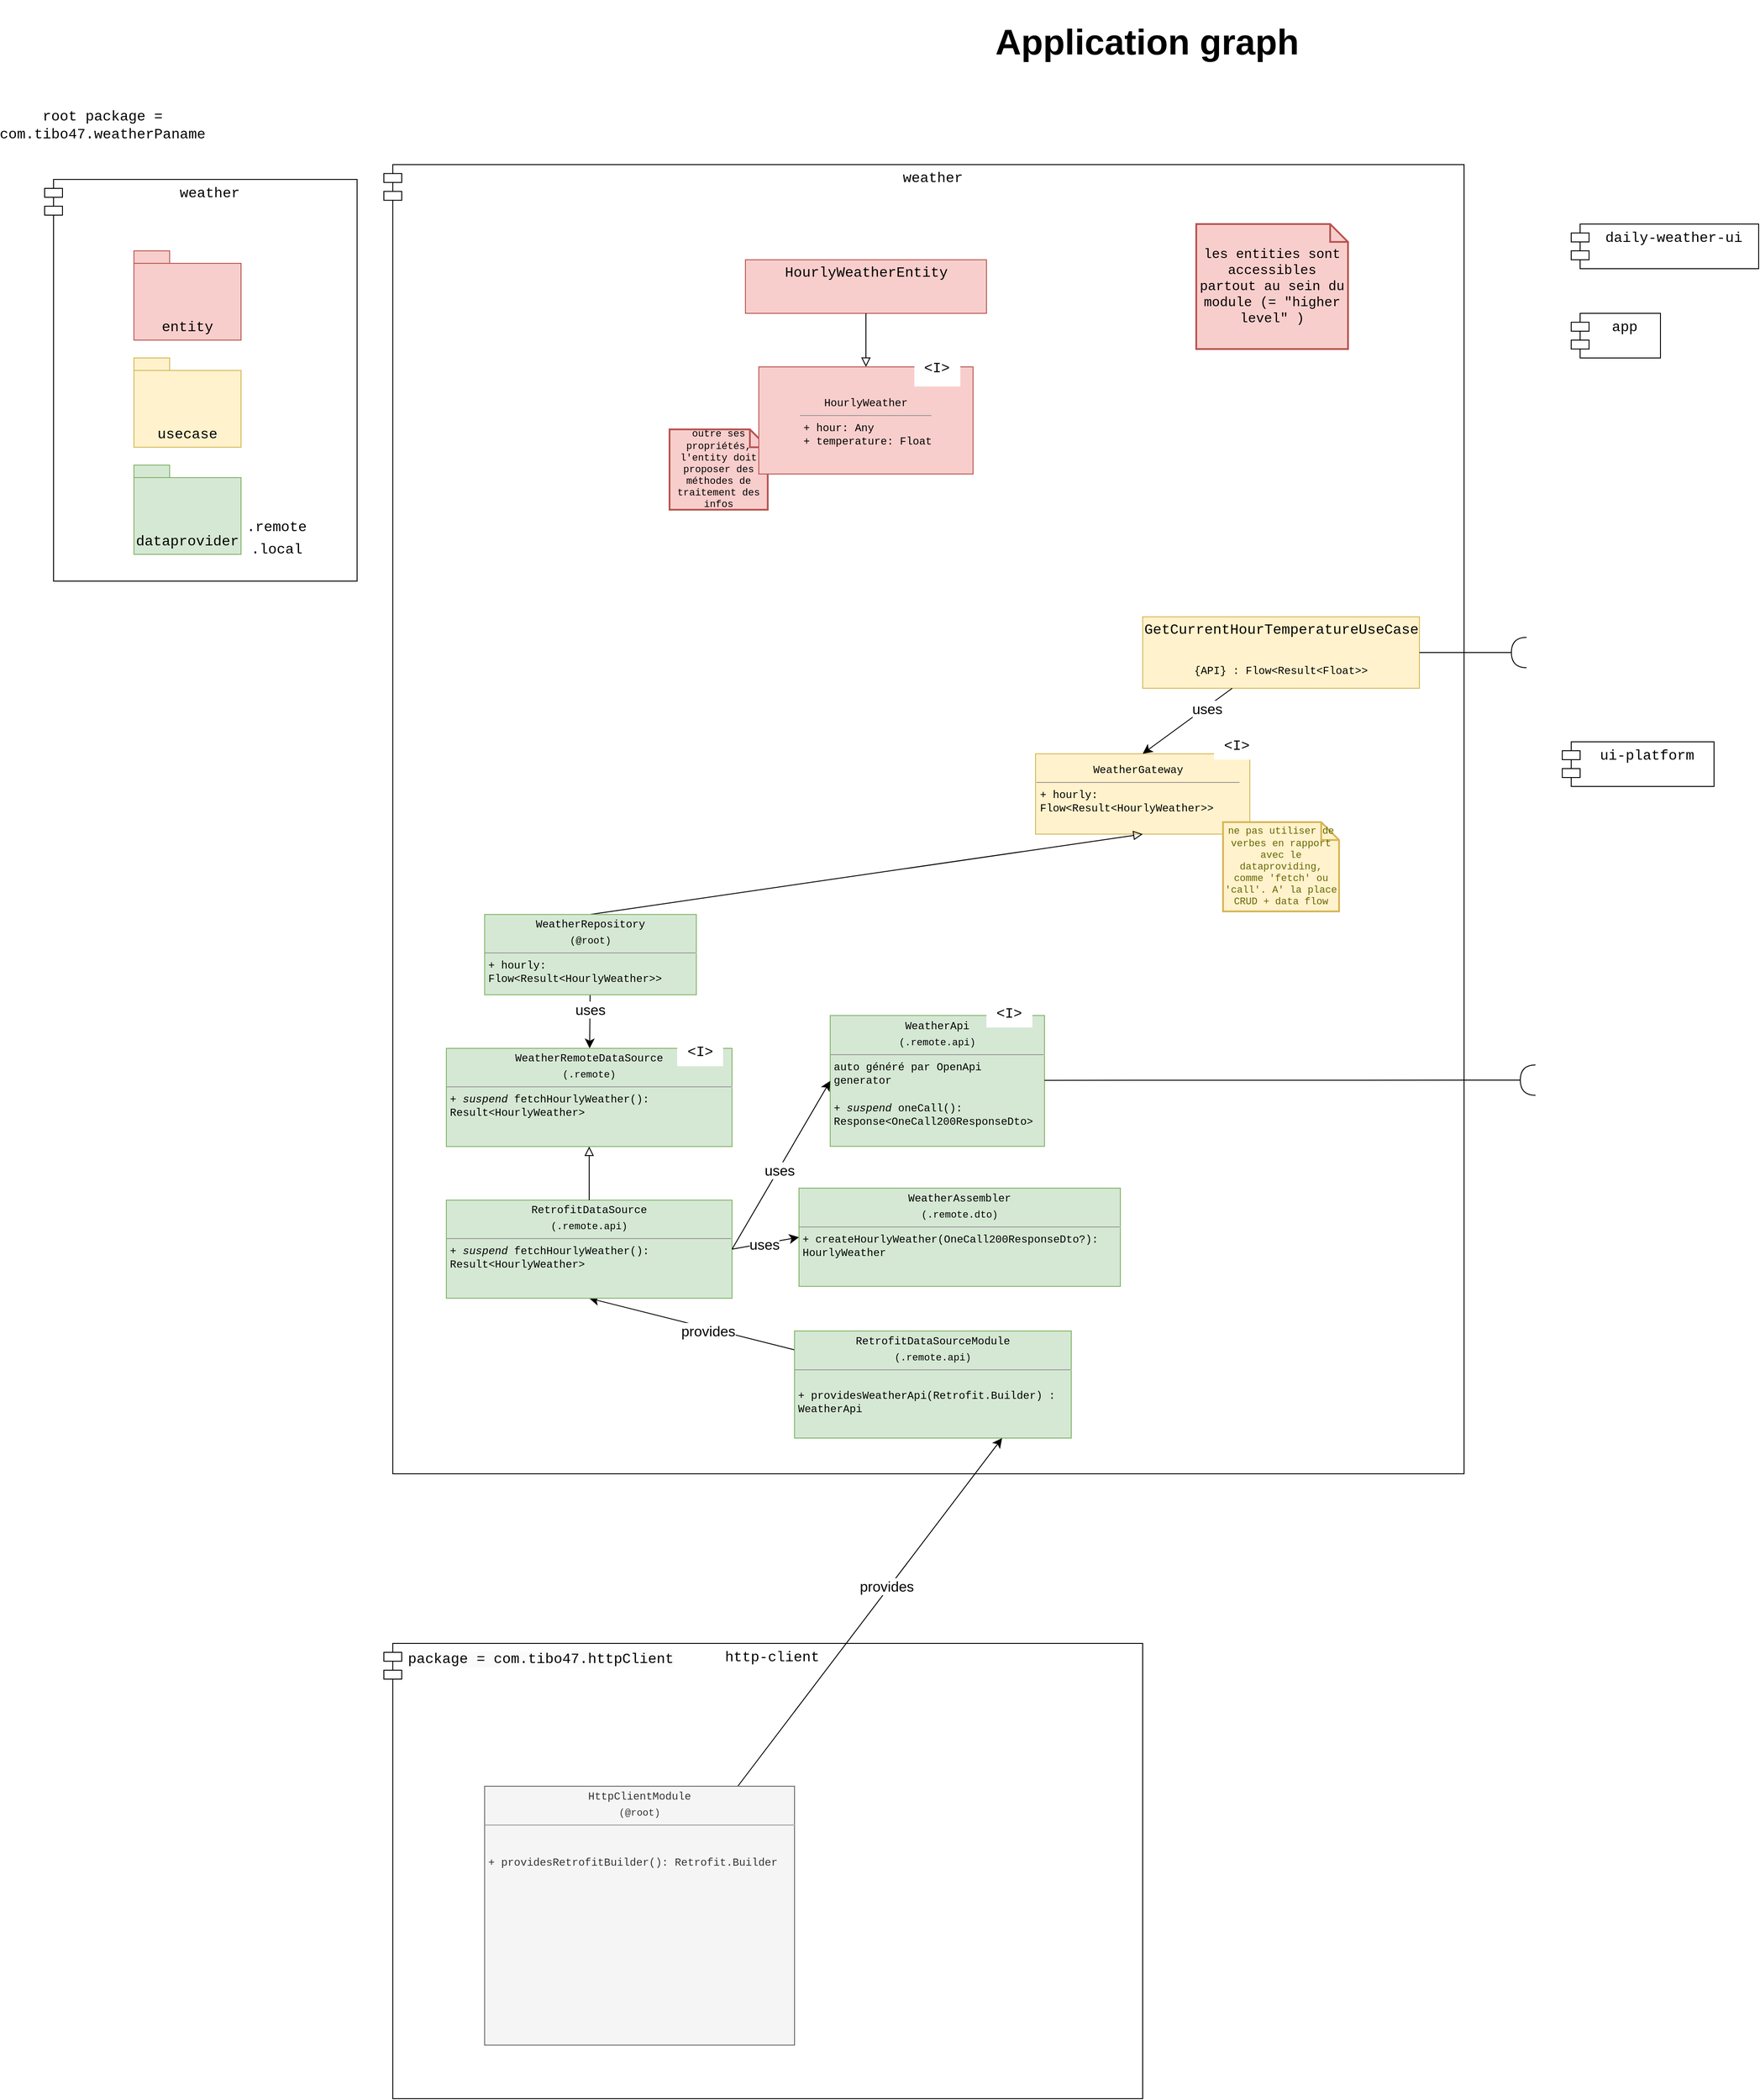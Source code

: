 <mxfile version="23.1.5" type="device">
  <diagram name="Page-1" id="wv4Ve9XhU9uI4jX8m3nt">
    <mxGraphModel dx="3816" dy="3769" grid="1" gridSize="10" guides="1" tooltips="1" connect="1" arrows="1" fold="1" page="1" pageScale="1" pageWidth="827" pageHeight="1169" math="0" shadow="0">
      <root>
        <mxCell id="0" />
        <mxCell id="1" parent="0" />
        <mxCell id="ZxqrqJX_Cj1t-atZ2je_-12" value="root package = com.tibo47.weatherPaname" style="text;strokeColor=none;fillColor=none;html=1;align=center;verticalAlign=middle;whiteSpace=wrap;rounded=0;fontSize=16;fontFamily=Courier New;" parent="1" vertex="1">
          <mxGeometry x="10" y="5" width="210" height="30" as="geometry" />
        </mxCell>
        <mxCell id="hMdCMSUUUF6F1jB6uKyC-11" value="weather" style="shape=module;align=left;spacingLeft=20;align=center;verticalAlign=top;whiteSpace=wrap;html=1;fontSize=16;fontFamily=Courier New;" parent="1" vertex="1">
          <mxGeometry x="50" y="80" width="350" height="450" as="geometry" />
        </mxCell>
        <mxCell id="hMdCMSUUUF6F1jB6uKyC-23" value="weather" style="shape=module;align=left;spacingLeft=20;align=center;verticalAlign=top;whiteSpace=wrap;html=1;fontSize=16;fontFamily=Courier New;" parent="1" vertex="1">
          <mxGeometry x="430" y="63.4" width="1210" height="1466.6" as="geometry" />
        </mxCell>
        <mxCell id="hMdCMSUUUF6F1jB6uKyC-36" value="" style="group;fillColor=#fff2cc;strokeColor=#d6b656;" parent="1" vertex="1" connectable="0">
          <mxGeometry x="1280" y="570" width="310" height="80" as="geometry" />
        </mxCell>
        <mxCell id="hMdCMSUUUF6F1jB6uKyC-37" value="&lt;pre&gt;&lt;span style=&quot;font-size: 12px; font-family: &amp;quot;Courier New&amp;quot;; background-color: initial; white-space: normal;&quot;&gt;&lt;br&gt;&lt;/span&gt;&lt;/pre&gt;&lt;pre&gt;&lt;span style=&quot;font-size: 12px; font-family: &amp;quot;Courier New&amp;quot;; background-color: initial; white-space: normal;&quot;&gt;{API} : Flow&amp;lt;Result&amp;lt;Float&amp;gt;&amp;gt;&lt;/span&gt;&lt;br&gt;&lt;/pre&gt;" style="rounded=0;whiteSpace=wrap;html=1;fontSize=16;fillColor=#fff2cc;strokeColor=#d6b656;" parent="hMdCMSUUUF6F1jB6uKyC-36" vertex="1">
          <mxGeometry width="310" height="80" as="geometry" />
        </mxCell>
        <mxCell id="hMdCMSUUUF6F1jB6uKyC-38" value="GetCurrentHourTemperatureUseCase" style="text;html=1;strokeColor=none;fillColor=none;align=center;verticalAlign=middle;whiteSpace=wrap;rounded=0;fontSize=16;fontFamily=Courier New;" parent="hMdCMSUUUF6F1jB6uKyC-36" vertex="1">
          <mxGeometry x="77.5" width="155.0" height="30" as="geometry" />
        </mxCell>
        <mxCell id="hMdCMSUUUF6F1jB6uKyC-42" value="" style="group" parent="1" vertex="1" connectable="0">
          <mxGeometry x="835" y="170" width="270" height="60" as="geometry" />
        </mxCell>
        <mxCell id="hMdCMSUUUF6F1jB6uKyC-40" value="" style="rounded=0;whiteSpace=wrap;html=1;fontSize=16;fillColor=#f8cecc;strokeColor=#b85450;" parent="hMdCMSUUUF6F1jB6uKyC-42" vertex="1">
          <mxGeometry width="270" height="60" as="geometry" />
        </mxCell>
        <mxCell id="hMdCMSUUUF6F1jB6uKyC-41" value="HourlyWeatherEntity" style="text;html=1;strokeColor=none;fillColor=none;align=center;verticalAlign=middle;whiteSpace=wrap;rounded=0;fontSize=16;fontFamily=Courier New;" parent="hMdCMSUUUF6F1jB6uKyC-42" vertex="1">
          <mxGeometry x="67.5" width="135" height="30" as="geometry" />
        </mxCell>
        <mxCell id="hMdCMSUUUF6F1jB6uKyC-50" value="" style="group" parent="1" vertex="1" connectable="0">
          <mxGeometry x="150" y="400" width="120" height="100" as="geometry" />
        </mxCell>
        <mxCell id="hMdCMSUUUF6F1jB6uKyC-19" value="" style="shape=folder;fontStyle=1;spacingTop=10;tabWidth=40;tabHeight=14;tabPosition=left;html=1;whiteSpace=wrap;fontSize=16;fillColor=#d5e8d4;strokeColor=#82b366;" parent="hMdCMSUUUF6F1jB6uKyC-50" vertex="1">
          <mxGeometry width="120" height="100" as="geometry" />
        </mxCell>
        <mxCell id="hMdCMSUUUF6F1jB6uKyC-20" value="&lt;font face=&quot;Courier New&quot;&gt;dataprovider&lt;/font&gt;" style="text;html=1;strokeColor=none;fillColor=none;align=center;verticalAlign=middle;whiteSpace=wrap;rounded=0;fontSize=16;" parent="hMdCMSUUUF6F1jB6uKyC-50" vertex="1">
          <mxGeometry x="30" y="70" width="60" height="30" as="geometry" />
        </mxCell>
        <mxCell id="hMdCMSUUUF6F1jB6uKyC-51" value="" style="group" parent="1" vertex="1" connectable="0">
          <mxGeometry x="150" y="280" width="120" height="100" as="geometry" />
        </mxCell>
        <mxCell id="hMdCMSUUUF6F1jB6uKyC-12" value="" style="shape=folder;fontStyle=1;spacingTop=10;tabWidth=40;tabHeight=14;tabPosition=left;html=1;whiteSpace=wrap;fontSize=16;fillColor=#fff2cc;strokeColor=#d6b656;" parent="hMdCMSUUUF6F1jB6uKyC-51" vertex="1">
          <mxGeometry width="120" height="100" as="geometry" />
        </mxCell>
        <mxCell id="hMdCMSUUUF6F1jB6uKyC-13" value="&lt;font face=&quot;Courier New&quot;&gt;usecase&lt;/font&gt;" style="text;html=1;strokeColor=none;fillColor=none;align=center;verticalAlign=middle;whiteSpace=wrap;rounded=0;fontSize=16;" parent="hMdCMSUUUF6F1jB6uKyC-51" vertex="1">
          <mxGeometry x="30" y="70" width="60" height="30" as="geometry" />
        </mxCell>
        <mxCell id="hMdCMSUUUF6F1jB6uKyC-52" value="" style="group" parent="1" vertex="1" connectable="0">
          <mxGeometry x="150" y="160" width="120" height="100" as="geometry" />
        </mxCell>
        <mxCell id="hMdCMSUUUF6F1jB6uKyC-17" value="" style="shape=folder;fontStyle=1;spacingTop=10;tabWidth=40;tabHeight=14;tabPosition=left;html=1;whiteSpace=wrap;fontSize=16;fillColor=#f8cecc;strokeColor=#b85450;" parent="hMdCMSUUUF6F1jB6uKyC-52" vertex="1">
          <mxGeometry width="120" height="100" as="geometry" />
        </mxCell>
        <mxCell id="hMdCMSUUUF6F1jB6uKyC-18" value="&lt;font face=&quot;Courier New&quot;&gt;entity&lt;br&gt;&lt;/font&gt;" style="text;html=1;strokeColor=none;fillColor=none;align=center;verticalAlign=middle;whiteSpace=wrap;rounded=0;fontSize=16;" parent="hMdCMSUUUF6F1jB6uKyC-52" vertex="1">
          <mxGeometry x="30" y="70" width="60" height="30" as="geometry" />
        </mxCell>
        <mxCell id="hMdCMSUUUF6F1jB6uKyC-53" value="" style="edgeStyle=none;curved=1;rounded=0;orthogonalLoop=1;jettySize=auto;html=1;fontSize=12;startSize=8;endSize=8;endArrow=block;endFill=0;entryX=0.5;entryY=0;entryDx=0;entryDy=0;" parent="1" source="hMdCMSUUUF6F1jB6uKyC-40" target="R9Sax285LrgI6wB76GsC-14" edge="1">
          <mxGeometry relative="1" as="geometry">
            <mxPoint x="974.091" y="310" as="targetPoint" />
          </mxGeometry>
        </mxCell>
        <mxCell id="MzsrqZj2Vyv2zfBKMK9l-8" value=".local" style="text;html=1;strokeColor=none;fillColor=none;align=center;verticalAlign=middle;whiteSpace=wrap;rounded=0;fontSize=16;fontFamily=Courier New;" parent="1" vertex="1">
          <mxGeometry x="280" y="480" width="60" height="30" as="geometry" />
        </mxCell>
        <mxCell id="MzsrqZj2Vyv2zfBKMK9l-9" value=".remote" style="text;html=1;strokeColor=none;fillColor=none;align=center;verticalAlign=middle;whiteSpace=wrap;rounded=0;fontSize=16;fontFamily=Courier New;" parent="1" vertex="1">
          <mxGeometry x="280" y="450" width="60" height="40" as="geometry" />
        </mxCell>
        <mxCell id="MzsrqZj2Vyv2zfBKMK9l-13" value="" style="group;fontSize=16;" parent="1" vertex="1" connectable="0">
          <mxGeometry x="1160" y="723.4" width="240" height="90" as="geometry" />
        </mxCell>
        <mxCell id="MzsrqZj2Vyv2zfBKMK9l-14" value="" style="rounded=0;whiteSpace=wrap;html=1;fontSize=16;fillColor=#fff2cc;strokeColor=#d6b656;" parent="MzsrqZj2Vyv2zfBKMK9l-13" vertex="1">
          <mxGeometry width="240" height="90" as="geometry" />
        </mxCell>
        <mxCell id="MzsrqZj2Vyv2zfBKMK9l-15" value="&lt;p style=&quot;border-color: var(--border-color); font-family: Helvetica; font-size: 12px; margin: 4px 0px 0px;&quot;&gt;&lt;font style=&quot;border-color: var(--border-color);&quot; face=&quot;Courier New&quot;&gt;WeatherGateway&lt;/font&gt;&lt;/p&gt;&lt;hr style=&quot;border-color: var(--border-color); font-family: Helvetica; text-align: left; font-size: 11px;&quot; size=&quot;1&quot;&gt;&lt;p style=&quot;border-color: var(--border-color); font-family: Helvetica; font-size: 12px; text-align: left; margin: 0px 0px 0px 4px;&quot;&gt;&lt;/p&gt;&lt;p style=&quot;border-color: var(--border-color); font-family: Helvetica; font-size: 12px; text-align: left; margin: 0px 0px 0px 4px;&quot;&gt;&lt;font style=&quot;border-color: var(--border-color);&quot; face=&quot;Courier New&quot;&gt;+ hourly: Flow&amp;lt;Result&amp;lt;HourlyWeather&amp;gt;&amp;gt;&lt;/font&gt;&lt;/p&gt;" style="text;html=1;strokeColor=none;fillColor=none;align=center;verticalAlign=middle;whiteSpace=wrap;rounded=0;fontSize=16;fontFamily=Courier New;" parent="MzsrqZj2Vyv2zfBKMK9l-13" vertex="1">
          <mxGeometry y="15" width="230" height="45" as="geometry" />
        </mxCell>
        <mxCell id="MzsrqZj2Vyv2zfBKMK9l-18" value="" style="edgeStyle=none;curved=1;rounded=0;orthogonalLoop=1;jettySize=auto;html=1;fontSize=12;startSize=8;endSize=8;entryX=0.5;entryY=0;entryDx=0;entryDy=0;" parent="1" source="hMdCMSUUUF6F1jB6uKyC-37" target="MzsrqZj2Vyv2zfBKMK9l-14" edge="1">
          <mxGeometry relative="1" as="geometry" />
        </mxCell>
        <mxCell id="MzsrqZj2Vyv2zfBKMK9l-19" value="uses" style="edgeLabel;html=1;align=center;verticalAlign=middle;resizable=0;points=[];fontSize=16;" parent="MzsrqZj2Vyv2zfBKMK9l-18" vertex="1" connectable="0">
          <mxGeometry x="-0.416" y="1" relative="1" as="geometry">
            <mxPoint as="offset" />
          </mxGeometry>
        </mxCell>
        <mxCell id="MzsrqZj2Vyv2zfBKMK9l-21" value="" style="edgeStyle=none;curved=1;rounded=0;orthogonalLoop=1;jettySize=auto;html=1;fontSize=12;startSize=8;endSize=8;entryX=0.5;entryY=1;entryDx=0;entryDy=0;endArrow=block;endFill=0;exitX=0.5;exitY=0;exitDx=0;exitDy=0;" parent="1" source="MzsrqZj2Vyv2zfBKMK9l-23" target="MzsrqZj2Vyv2zfBKMK9l-14" edge="1">
          <mxGeometry relative="1" as="geometry">
            <mxPoint x="815" y="641.632" as="sourcePoint" />
            <mxPoint x="850.0" y="503.4" as="targetPoint" />
          </mxGeometry>
        </mxCell>
        <mxCell id="m-WLtfDjDTpF_uiA7z5S-4" value="" style="edgeStyle=none;curved=1;rounded=0;orthogonalLoop=1;jettySize=auto;html=1;fontSize=12;startSize=8;endSize=8;" parent="1" source="MzsrqZj2Vyv2zfBKMK9l-23" target="m-WLtfDjDTpF_uiA7z5S-3" edge="1">
          <mxGeometry relative="1" as="geometry" />
        </mxCell>
        <mxCell id="m-WLtfDjDTpF_uiA7z5S-5" value="uses" style="edgeLabel;html=1;align=center;verticalAlign=middle;resizable=0;points=[];fontSize=16;" parent="m-WLtfDjDTpF_uiA7z5S-4" vertex="1" connectable="0">
          <mxGeometry x="-0.45" relative="1" as="geometry">
            <mxPoint as="offset" />
          </mxGeometry>
        </mxCell>
        <mxCell id="MzsrqZj2Vyv2zfBKMK9l-23" value="&lt;p style=&quot;margin:0px;margin-top:4px;text-align:center;&quot;&gt;&lt;font face=&quot;Courier New&quot;&gt;WeatherRepository&lt;br&gt;&lt;/font&gt;&lt;/p&gt;&lt;p style=&quot;margin: 4px 0px 0px; text-align: center; font-size: 11px;&quot;&gt;&lt;font face=&quot;Courier New&quot; style=&quot;font-size: 11px;&quot;&gt;(@root)&lt;/font&gt;&lt;/p&gt;&lt;hr size=&quot;1&quot; style=&quot;font-size: 11px;&quot;&gt;&lt;p style=&quot;margin:0px;margin-left:4px;&quot;&gt;&lt;/p&gt;&lt;p style=&quot;margin:0px;margin-left:4px;&quot;&gt;&lt;font face=&quot;Courier New&quot;&gt;+ hourly: Flow&amp;lt;Result&amp;lt;HourlyWeather&amp;gt;&amp;gt;&lt;/font&gt;&lt;/p&gt;" style="verticalAlign=top;align=left;overflow=fill;fontSize=12;fontFamily=Helvetica;html=1;whiteSpace=wrap;fillColor=#d5e8d4;strokeColor=#82b366;" parent="1" vertex="1">
          <mxGeometry x="542.86" y="903.4" width="237.14" height="90" as="geometry" />
        </mxCell>
        <mxCell id="MzsrqZj2Vyv2zfBKMK9l-28" value="outre ses propriétés, l&#39;entity doit proposer des méthodes de traitement des infos" style="shape=note;strokeWidth=2;fontSize=11;size=20;whiteSpace=wrap;html=1;fillColor=#f8cecc;strokeColor=#b85450;fontFamily=Courier New;" parent="1" vertex="1">
          <mxGeometry x="750" y="360" width="110" height="90" as="geometry" />
        </mxCell>
        <mxCell id="G27tqEyoBf-AfbN_Fk1x-1" value="ne pas utiliser de verbes en rapport avec le dataproviding, comme &#39;fetch&#39; ou &#39;call&#39;. A&#39; la place CRUD + data flow" style="shape=note;strokeWidth=2;fontSize=11;size=20;whiteSpace=wrap;html=1;fillColor=#fff2cc;strokeColor=#d6b656;fontColor=#666600;fontFamily=Courier New;" parent="1" vertex="1">
          <mxGeometry x="1370" y="800" width="130" height="100" as="geometry" />
        </mxCell>
        <mxCell id="9uqEFR3WwEUxAwHJzLDd-1" value="app" style="shape=module;align=left;spacingLeft=20;align=center;verticalAlign=top;whiteSpace=wrap;html=1;fontSize=16;fontFamily=Courier New;" parent="1" vertex="1">
          <mxGeometry x="1760" y="230" width="100" height="50" as="geometry" />
        </mxCell>
        <mxCell id="9uqEFR3WwEUxAwHJzLDd-2" value="daily-weather-ui" style="shape=module;align=left;spacingLeft=20;align=center;verticalAlign=top;whiteSpace=wrap;html=1;fontSize=16;fontFamily=Courier New;" parent="1" vertex="1">
          <mxGeometry x="1760" y="130" width="210" height="50" as="geometry" />
        </mxCell>
        <mxCell id="9uqEFR3WwEUxAwHJzLDd-3" value="ui-platform" style="shape=module;align=left;spacingLeft=20;align=center;verticalAlign=top;whiteSpace=wrap;html=1;fontSize=16;fontFamily=Courier New;" parent="1" vertex="1">
          <mxGeometry x="1750" y="710" width="170" height="50" as="geometry" />
        </mxCell>
        <mxCell id="R9Sax285LrgI6wB76GsC-24" style="edgeStyle=none;curved=1;rounded=0;orthogonalLoop=1;jettySize=auto;html=1;exitX=1;exitY=0.5;exitDx=0;exitDy=0;fontSize=12;startSize=8;endSize=8;entryX=0;entryY=0.5;entryDx=0;entryDy=0;" parent="1" source="c7AoepRtp2JlIjNg5JvS-3" target="R9Sax285LrgI6wB76GsC-22" edge="1">
          <mxGeometry relative="1" as="geometry">
            <mxPoint x="835" y="1177.5" as="sourcePoint" />
          </mxGeometry>
        </mxCell>
        <mxCell id="R9Sax285LrgI6wB76GsC-26" value="uses" style="edgeLabel;html=1;align=center;verticalAlign=middle;resizable=0;points=[];fontSize=16;" parent="R9Sax285LrgI6wB76GsC-24" vertex="1" connectable="0">
          <mxGeometry x="-0.05" y="-1" relative="1" as="geometry">
            <mxPoint as="offset" />
          </mxGeometry>
        </mxCell>
        <mxCell id="m-WLtfDjDTpF_uiA7z5S-3" value="&lt;p style=&quot;margin:0px;margin-top:4px;text-align:center;&quot;&gt;&lt;font face=&quot;Courier New&quot;&gt;WeatherRemoteDataSource&lt;br&gt;&lt;/font&gt;&lt;/p&gt;&lt;p style=&quot;margin: 4px 0px 0px; text-align: center; font-size: 11px;&quot;&gt;&lt;font face=&quot;Courier New&quot; style=&quot;font-size: 11px;&quot;&gt;(.remote)&lt;/font&gt;&lt;/p&gt;&lt;hr size=&quot;1&quot; style=&quot;font-size: 11px;&quot;&gt;&lt;p style=&quot;margin:0px;margin-left:4px;&quot;&gt;&lt;/p&gt;&lt;p style=&quot;margin:0px;margin-left:4px;&quot;&gt;&lt;font face=&quot;Courier New&quot;&gt;+ &lt;i&gt;suspend&lt;/i&gt; fetchHourlyWeather(): Result&amp;lt;HourlyWeather&amp;gt;&lt;/font&gt;&lt;/p&gt;" style="verticalAlign=top;align=left;overflow=fill;fontSize=12;fontFamily=Helvetica;html=1;whiteSpace=wrap;fillColor=#d5e8d4;strokeColor=#82b366;" parent="1" vertex="1">
          <mxGeometry x="500" y="1053.4" width="320" height="110" as="geometry" />
        </mxCell>
        <mxCell id="Qd4zdGmGENgGfocE7Ap7-1" value="" style="edgeStyle=none;curved=1;rounded=0;orthogonalLoop=1;jettySize=auto;html=1;fontSize=12;startSize=8;endSize=8;entryX=0.5;entryY=1;entryDx=0;entryDy=0;" parent="1" source="m-WLtfDjDTpF_uiA7z5S-6" target="c7AoepRtp2JlIjNg5JvS-3" edge="1">
          <mxGeometry relative="1" as="geometry" />
        </mxCell>
        <mxCell id="Qd4zdGmGENgGfocE7Ap7-2" value="provides" style="edgeLabel;html=1;align=center;verticalAlign=middle;resizable=0;points=[];fontSize=16;" parent="Qd4zdGmGENgGfocE7Ap7-1" vertex="1" connectable="0">
          <mxGeometry x="-0.156" y="3" relative="1" as="geometry">
            <mxPoint as="offset" />
          </mxGeometry>
        </mxCell>
        <mxCell id="m-WLtfDjDTpF_uiA7z5S-6" value="&lt;p style=&quot;margin:0px;margin-top:4px;text-align:center;&quot;&gt;&lt;font face=&quot;Courier New&quot;&gt;RetrofitDataSourceModule&lt;br&gt;&lt;/font&gt;&lt;/p&gt;&lt;p style=&quot;margin: 4px 0px 0px; text-align: center; font-size: 11px;&quot;&gt;&lt;font face=&quot;Courier New&quot; style=&quot;font-size: 11px;&quot;&gt;(.remote.api)&lt;/font&gt;&lt;/p&gt;&lt;hr size=&quot;1&quot; style=&quot;font-size: 11px;&quot;&gt;&lt;p style=&quot;margin:0px;margin-left:4px;&quot;&gt;&lt;/p&gt;&lt;p style=&quot;margin:0px;margin-left:4px;&quot;&gt;&lt;font face=&quot;Courier New&quot;&gt;&lt;br&gt;&lt;/font&gt;&lt;/p&gt;&lt;p style=&quot;margin:0px;margin-left:4px;&quot;&gt;&lt;font face=&quot;Courier New&quot;&gt;+ providesWeatherApi(Retrofit.Builder) : WeatherApi&lt;/font&gt;&lt;/p&gt;&lt;p style=&quot;margin:0px;margin-left:4px;&quot;&gt;&lt;font face=&quot;Courier New&quot;&gt;&lt;br&gt;&lt;/font&gt;&lt;/p&gt;&lt;p style=&quot;margin:0px;margin-left:4px;&quot;&gt;&lt;font face=&quot;Courier New&quot;&gt;&lt;br&gt;&lt;/font&gt;&lt;/p&gt;" style="verticalAlign=top;align=left;overflow=fill;fontSize=12;fontFamily=Helvetica;html=1;whiteSpace=wrap;fillColor=#d5e8d4;strokeColor=#82b366;" parent="1" vertex="1">
          <mxGeometry x="890" y="1370" width="310" height="120" as="geometry" />
        </mxCell>
        <mxCell id="m-WLtfDjDTpF_uiA7z5S-7" style="edgeStyle=none;curved=1;rounded=0;orthogonalLoop=1;jettySize=auto;html=1;exitX=0.5;exitY=1;exitDx=0;exitDy=0;fontSize=12;startSize=8;endSize=8;" parent="1" source="m-WLtfDjDTpF_uiA7z5S-6" target="m-WLtfDjDTpF_uiA7z5S-6" edge="1">
          <mxGeometry relative="1" as="geometry" />
        </mxCell>
        <mxCell id="m-WLtfDjDTpF_uiA7z5S-8" value="&lt;p style=&quot;margin:0px;margin-top:4px;text-align:center;&quot;&gt;&lt;font face=&quot;Courier New&quot;&gt;WeatherApi&lt;br&gt;&lt;/font&gt;&lt;/p&gt;&lt;p style=&quot;margin: 4px 0px 0px; text-align: center; font-size: 11px;&quot;&gt;&lt;font face=&quot;Courier New&quot; style=&quot;font-size: 11px;&quot;&gt;(.remote.api)&lt;/font&gt;&lt;/p&gt;&lt;hr size=&quot;1&quot; style=&quot;font-size: 11px;&quot;&gt;&lt;p style=&quot;margin:0px;margin-left:4px;&quot;&gt;&lt;/p&gt;&lt;p style=&quot;margin:0px;margin-left:4px;&quot;&gt;&lt;font face=&quot;Courier New&quot;&gt;auto généré par OpenApi generator&lt;/font&gt;&lt;/p&gt;&lt;p style=&quot;margin:0px;margin-left:4px;&quot;&gt;&lt;font face=&quot;Courier New&quot;&gt;&lt;br&gt;&lt;/font&gt;&lt;/p&gt;&lt;p style=&quot;margin:0px;margin-left:4px;&quot;&gt;&lt;font face=&quot;Courier New&quot;&gt;+&amp;nbsp;&lt;i style=&quot;border-color: var(--border-color);&quot;&gt;suspend&lt;/i&gt;&amp;nbsp;oneCall(): Response&amp;lt;OneCall200ResponseDto&amp;gt;&lt;/font&gt;&lt;font face=&quot;Courier New&quot;&gt;&lt;br&gt;&lt;/font&gt;&lt;/p&gt;" style="verticalAlign=top;align=left;overflow=fill;fontSize=12;fontFamily=Helvetica;html=1;whiteSpace=wrap;fillColor=#d5e8d4;strokeColor=#82b366;" parent="1" vertex="1">
          <mxGeometry x="930" y="1016.6" width="240" height="146.6" as="geometry" />
        </mxCell>
        <mxCell id="R9Sax285LrgI6wB76GsC-12" value="" style="group;fontSize=16;fillColor=#f8cecc;strokeColor=#b85450;" parent="1" vertex="1" connectable="0">
          <mxGeometry x="850" y="290" width="240" height="120" as="geometry" />
        </mxCell>
        <mxCell id="R9Sax285LrgI6wB76GsC-13" value="" style="rounded=0;whiteSpace=wrap;html=1;fontSize=16;fillColor=#f8cecc;strokeColor=#b85450;" parent="R9Sax285LrgI6wB76GsC-12" vertex="1">
          <mxGeometry width="240" height="120" as="geometry" />
        </mxCell>
        <mxCell id="R9Sax285LrgI6wB76GsC-14" value="&lt;p style=&quot;border-color: var(--border-color); font-family: Helvetica; font-size: 12px; margin: 4px 0px 0px;&quot;&gt;&lt;font style=&quot;border-color: var(--border-color);&quot; face=&quot;Courier New&quot;&gt;HourlyWeather&lt;/font&gt;&lt;/p&gt;&lt;hr style=&quot;border-color: var(--border-color); font-family: Helvetica; text-align: left; font-size: 11px;&quot; size=&quot;1&quot;&gt;&lt;p style=&quot;border-color: var(--border-color); font-family: Helvetica; font-size: 12px; text-align: left; margin: 0px 0px 0px 4px;&quot;&gt;&lt;/p&gt;&lt;p style=&quot;border-color: var(--border-color); font-family: Helvetica; font-size: 12px; text-align: left; margin: 0px 0px 0px 4px;&quot;&gt;&lt;font style=&quot;border-color: var(--border-color);&quot; face=&quot;Courier New&quot;&gt;+ hour: Any&lt;/font&gt;&lt;/p&gt;&lt;p style=&quot;border-color: var(--border-color); font-family: Helvetica; font-size: 12px; text-align: left; margin: 0px 0px 0px 4px;&quot;&gt;&lt;font style=&quot;border-color: var(--border-color);&quot; face=&quot;Courier New&quot;&gt;+ temperature: Float&lt;/font&gt;&lt;/p&gt;" style="text;html=1;strokeColor=none;fillColor=none;align=center;verticalAlign=middle;whiteSpace=wrap;rounded=0;fontSize=16;fontFamily=Courier New;" parent="R9Sax285LrgI6wB76GsC-12" vertex="1">
          <mxGeometry width="240" height="120" as="geometry" />
        </mxCell>
        <mxCell id="R9Sax285LrgI6wB76GsC-15" value="&amp;lt;I&amp;gt;" style="text;html=1;strokeColor=none;fillColor=default;align=center;verticalAlign=middle;whiteSpace=wrap;rounded=0;fontSize=16;fontFamily=Courier New;" parent="1" vertex="1">
          <mxGeometry x="1024.28" y="272" width="51.43" height="40" as="geometry" />
        </mxCell>
        <mxCell id="R9Sax285LrgI6wB76GsC-22" value="&lt;p style=&quot;margin:0px;margin-top:4px;text-align:center;&quot;&gt;&lt;font face=&quot;Courier New&quot;&gt;WeatherAssembler&lt;br&gt;&lt;/font&gt;&lt;/p&gt;&lt;p style=&quot;margin: 4px 0px 0px; text-align: center; font-size: 11px;&quot;&gt;&lt;font face=&quot;Courier New&quot; style=&quot;font-size: 11px;&quot;&gt;(.remote.dto)&lt;/font&gt;&lt;/p&gt;&lt;hr size=&quot;1&quot; style=&quot;font-size: 11px;&quot;&gt;&lt;p style=&quot;margin:0px;margin-left:4px;&quot;&gt;&lt;/p&gt;&lt;p style=&quot;margin:0px;margin-left:4px;&quot;&gt;&lt;font face=&quot;Courier New&quot;&gt;+ createHourlyWeather(OneCall200ResponseDto?): HourlyWeather&lt;/font&gt;&lt;/p&gt;" style="verticalAlign=top;align=left;overflow=fill;fontSize=12;fontFamily=Helvetica;html=1;whiteSpace=wrap;fillColor=#d5e8d4;strokeColor=#82b366;" parent="1" vertex="1">
          <mxGeometry x="895" y="1210" width="360" height="110" as="geometry" />
        </mxCell>
        <mxCell id="c7AoepRtp2JlIjNg5JvS-1" value="&lt;h1&gt;&lt;font style=&quot;font-size: 40px;&quot;&gt;Application graph&lt;/font&gt;&lt;/h1&gt;" style="text;html=1;strokeColor=none;fillColor=none;align=center;verticalAlign=middle;whiteSpace=wrap;rounded=0;fontSize=16;" parent="1" vertex="1">
          <mxGeometry x="1080" y="-90" width="410" height="30" as="geometry" />
        </mxCell>
        <mxCell id="c7AoepRtp2JlIjNg5JvS-2" value="&amp;lt;I&amp;gt;" style="text;html=1;strokeColor=none;fillColor=default;align=center;verticalAlign=middle;whiteSpace=wrap;rounded=0;fontSize=16;fontFamily=Courier New;" parent="1" vertex="1">
          <mxGeometry x="758.573" y="1043.4" width="51.429" height="30" as="geometry" />
        </mxCell>
        <mxCell id="c7AoepRtp2JlIjNg5JvS-3" value="&lt;p style=&quot;margin:0px;margin-top:4px;text-align:center;&quot;&gt;&lt;font face=&quot;Courier New&quot;&gt;RetrofitDataSource&lt;br&gt;&lt;/font&gt;&lt;/p&gt;&lt;p style=&quot;margin: 4px 0px 0px; text-align: center; font-size: 11px;&quot;&gt;&lt;font face=&quot;Courier New&quot; style=&quot;font-size: 11px;&quot;&gt;(.remote.api)&lt;/font&gt;&lt;/p&gt;&lt;hr size=&quot;1&quot; style=&quot;font-size: 11px;&quot;&gt;&lt;p style=&quot;margin:0px;margin-left:4px;&quot;&gt;&lt;/p&gt;&lt;p style=&quot;margin:0px;margin-left:4px;&quot;&gt;&lt;font face=&quot;Courier New&quot;&gt;+ &lt;i&gt;suspend&lt;/i&gt; fetchHourlyWeather(): Result&amp;lt;HourlyWeather&amp;gt;&lt;/font&gt;&lt;/p&gt;" style="verticalAlign=top;align=left;overflow=fill;fontSize=12;fontFamily=Helvetica;html=1;whiteSpace=wrap;fillColor=#d5e8d4;strokeColor=#82b366;" parent="1" vertex="1">
          <mxGeometry x="500" y="1223.4" width="320" height="110" as="geometry" />
        </mxCell>
        <mxCell id="c7AoepRtp2JlIjNg5JvS-6" value="" style="edgeStyle=none;curved=1;rounded=0;orthogonalLoop=1;jettySize=auto;html=1;fontSize=12;startSize=8;endSize=8;entryX=0.5;entryY=1;entryDx=0;entryDy=0;endArrow=block;endFill=0;exitX=0.5;exitY=0;exitDx=0;exitDy=0;" parent="1" target="m-WLtfDjDTpF_uiA7z5S-3" edge="1">
          <mxGeometry relative="1" as="geometry">
            <mxPoint x="660" y="1223.4" as="sourcePoint" />
            <mxPoint x="709" y="1150.4" as="targetPoint" />
          </mxGeometry>
        </mxCell>
        <mxCell id="JqCgpAZH42IfPCFZP6Xf-1" value="&lt;font style=&quot;font-size: 15px;&quot;&gt;les entities sont accessibles partout au sein du module (= &quot;higher level&quot; )&lt;/font&gt;" style="shape=note;strokeWidth=2;fontSize=11;size=20;whiteSpace=wrap;html=1;fillColor=#f8cecc;strokeColor=#b85450;fontFamily=Courier New;" parent="1" vertex="1">
          <mxGeometry x="1340" y="130" width="170" height="140" as="geometry" />
        </mxCell>
        <mxCell id="JqCgpAZH42IfPCFZP6Xf-2" value="" style="rounded=0;orthogonalLoop=1;jettySize=auto;html=1;endArrow=halfCircle;endFill=0;endSize=15;strokeWidth=1;sketch=0;fontSize=12;curved=1;startSize=15;" parent="1" source="hMdCMSUUUF6F1jB6uKyC-37" edge="1">
          <mxGeometry relative="1" as="geometry">
            <mxPoint x="1780" y="610" as="sourcePoint" />
            <mxPoint x="1710" y="610" as="targetPoint" />
          </mxGeometry>
        </mxCell>
        <mxCell id="JqCgpAZH42IfPCFZP6Xf-3" value="" style="ellipse;whiteSpace=wrap;html=1;align=center;aspect=fixed;fillColor=none;strokeColor=none;resizable=0;perimeter=centerPerimeter;rotatable=0;allowArrows=0;points=[];outlineConnect=1;fontSize=16;" parent="1" vertex="1">
          <mxGeometry x="410" y="585" width="10" height="10" as="geometry" />
        </mxCell>
        <mxCell id="MzsrqZj2Vyv2zfBKMK9l-16" value="&amp;lt;I&amp;gt;" style="text;html=1;strokeColor=none;fillColor=default;align=center;verticalAlign=middle;whiteSpace=wrap;rounded=0;fontSize=16;fontFamily=Courier New;" parent="1" vertex="1">
          <mxGeometry x="1360.003" y="700" width="51.429" height="30" as="geometry" />
        </mxCell>
        <mxCell id="ttSYWE6hKnVxcw9epCS5-1" value="&amp;lt;I&amp;gt;" style="text;html=1;strokeColor=none;fillColor=default;align=center;verticalAlign=middle;whiteSpace=wrap;rounded=0;fontSize=16;fontFamily=Courier New;" parent="1" vertex="1">
          <mxGeometry x="1105.003" y="1000.0" width="51.429" height="30" as="geometry" />
        </mxCell>
        <mxCell id="ttSYWE6hKnVxcw9epCS5-3" style="edgeStyle=none;curved=1;rounded=0;orthogonalLoop=1;jettySize=auto;html=1;fontSize=12;startSize=8;endSize=8;entryX=0;entryY=0.5;entryDx=0;entryDy=0;exitX=1;exitY=0.5;exitDx=0;exitDy=0;" parent="1" source="c7AoepRtp2JlIjNg5JvS-3" target="m-WLtfDjDTpF_uiA7z5S-8" edge="1">
          <mxGeometry relative="1" as="geometry">
            <mxPoint x="835" y="1178" as="sourcePoint" />
            <mxPoint x="905" y="1274.6" as="targetPoint" />
          </mxGeometry>
        </mxCell>
        <mxCell id="ttSYWE6hKnVxcw9epCS5-4" value="uses" style="edgeLabel;html=1;align=center;verticalAlign=middle;resizable=0;points=[];fontSize=16;" parent="ttSYWE6hKnVxcw9epCS5-3" vertex="1" connectable="0">
          <mxGeometry x="-0.05" y="-1" relative="1" as="geometry">
            <mxPoint as="offset" />
          </mxGeometry>
        </mxCell>
        <mxCell id="qZRAYoZQ3BBoxbXVwMjG-1" value="http-client" style="shape=module;align=left;spacingLeft=20;align=center;verticalAlign=top;whiteSpace=wrap;html=1;fontSize=16;fontFamily=Courier New;" parent="1" vertex="1">
          <mxGeometry x="430" y="1720" width="850" height="510" as="geometry" />
        </mxCell>
        <mxCell id="Qd4zdGmGENgGfocE7Ap7-3" value="" style="edgeStyle=none;curved=1;rounded=0;orthogonalLoop=1;jettySize=auto;html=1;fontSize=12;startSize=8;endSize=8;entryX=0.75;entryY=1;entryDx=0;entryDy=0;" parent="1" source="qZRAYoZQ3BBoxbXVwMjG-2" target="m-WLtfDjDTpF_uiA7z5S-6" edge="1">
          <mxGeometry relative="1" as="geometry" />
        </mxCell>
        <mxCell id="Qd4zdGmGENgGfocE7Ap7-4" value="provides" style="edgeLabel;html=1;align=center;verticalAlign=middle;resizable=0;points=[];fontSize=16;" parent="Qd4zdGmGENgGfocE7Ap7-3" vertex="1" connectable="0">
          <mxGeometry x="0.14" y="3" relative="1" as="geometry">
            <mxPoint as="offset" />
          </mxGeometry>
        </mxCell>
        <mxCell id="qZRAYoZQ3BBoxbXVwMjG-2" value="&lt;p style=&quot;margin:0px;margin-top:4px;text-align:center;&quot;&gt;&lt;font face=&quot;Courier New&quot;&gt;HttpClientModule&lt;br&gt;&lt;/font&gt;&lt;/p&gt;&lt;p style=&quot;margin: 4px 0px 0px; text-align: center; font-size: 11px;&quot;&gt;&lt;font face=&quot;Courier New&quot; style=&quot;font-size: 11px;&quot;&gt;(@root)&lt;/font&gt;&lt;/p&gt;&lt;hr size=&quot;1&quot; style=&quot;font-size: 11px;&quot;&gt;&lt;p style=&quot;margin:0px;margin-left:4px;&quot;&gt;&lt;/p&gt;&lt;p style=&quot;margin:0px;margin-left:4px;&quot;&gt;&lt;br&gt;&lt;/p&gt;&lt;p style=&quot;margin:0px;margin-left:4px;&quot;&gt;&lt;br&gt;&lt;/p&gt;&lt;p style=&quot;margin:0px;margin-left:4px;&quot;&gt;&lt;span style=&quot;font-family: &amp;quot;Courier New&amp;quot;; background-color: initial;&quot;&gt;+ providesRetrofitBuilder(): Retrofit.Builder&lt;/span&gt;&lt;br&gt;&lt;/p&gt;&lt;p style=&quot;margin:0px;margin-left:4px;&quot;&gt;&lt;font face=&quot;Courier New&quot;&gt;&lt;br&gt;&lt;/font&gt;&lt;/p&gt;" style="verticalAlign=top;align=left;overflow=fill;fontSize=12;fontFamily=Helvetica;html=1;whiteSpace=wrap;fillColor=#f5f5f5;fontColor=#333333;strokeColor=#666666;" parent="1" vertex="1">
          <mxGeometry x="542.86" y="1880" width="347.14" height="290" as="geometry" />
        </mxCell>
        <mxCell id="qZRAYoZQ3BBoxbXVwMjG-3" value="&lt;span style=&quot;color: rgb(0, 0, 0); font-family: &amp;quot;Courier New&amp;quot;; font-size: 16px; font-style: normal; font-variant-ligatures: normal; font-variant-caps: normal; font-weight: 400; letter-spacing: normal; orphans: 2; text-align: center; text-indent: 0px; text-transform: none; widows: 2; word-spacing: 0px; -webkit-text-stroke-width: 0px; background-color: rgb(251, 251, 251); text-decoration-thickness: initial; text-decoration-style: initial; text-decoration-color: initial; float: none; display: inline !important;&quot;&gt;package = com.tibo47.httpClient&lt;/span&gt;" style="text;whiteSpace=wrap;html=1;fontSize=16;" parent="1" vertex="1">
          <mxGeometry x="455" y="1720" width="410" height="40" as="geometry" />
        </mxCell>
        <mxCell id="JZZzyyRM093N0obc8tCL-2" value="" style="rounded=0;orthogonalLoop=1;jettySize=auto;html=1;endArrow=halfCircle;endFill=0;endSize=15;strokeWidth=1;sketch=0;fontSize=12;curved=1;startSize=15;" edge="1" parent="1">
          <mxGeometry relative="1" as="geometry">
            <mxPoint x="1170" y="1089.19" as="sourcePoint" />
            <mxPoint x="1720" y="1089" as="targetPoint" />
          </mxGeometry>
        </mxCell>
      </root>
    </mxGraphModel>
  </diagram>
</mxfile>
